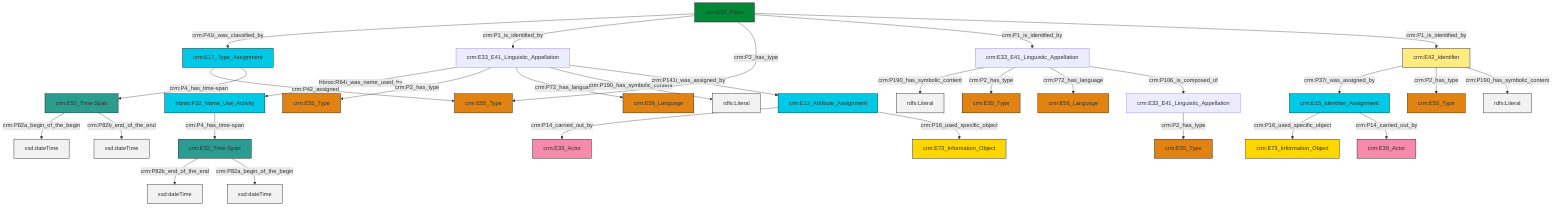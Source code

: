 graph TD
classDef Literal fill:#f2f2f2,stroke:#000000;
classDef CRM_Entity fill:#FFFFFF,stroke:#000000;
classDef Temporal_Entity fill:#00C9E6, stroke:#000000;
classDef Type fill:#E18312, stroke:#000000;
classDef Time-Span fill:#2C9C91, stroke:#000000;
classDef Appellation fill:#FFEB7F, stroke:#000000;
classDef Place fill:#008836, stroke:#000000;
classDef Persistent_Item fill:#B266B2, stroke:#000000;
classDef Conceptual_Object fill:#FFD700, stroke:#000000;
classDef Physical_Thing fill:#D2B48C, stroke:#000000;
classDef Actor fill:#f58aad, stroke:#000000;
classDef PC_Classes fill:#4ce600, stroke:#000000;
classDef Multi fill:#cccccc,stroke:#000000;

0["crm:E33_E41_Linguistic_Appellation"]:::Default -->|frbroo:R64i_was_name_used_by| 1["frbroo:F52_Name_Use_Activity"]:::Temporal_Entity
0["crm:E33_E41_Linguistic_Appellation"]:::Default -->|crm:P2_has_type| 2["crm:E55_Type"]:::Type
3["crm:E42_Identifier"]:::Appellation -->|crm:P37i_was_assigned_by| 4["crm:E15_Identifier_Assignment"]:::Temporal_Entity
5["crm:E52_Time-Span"]:::Time-Span -->|crm:P82b_end_of_the_end| 6[xsd:dateTime]:::Literal
8["crm:E17_Type_Assignment"]:::Temporal_Entity -->|crm:P42_assigned| 9["crm:E55_Type"]:::Type
10["crm:E53_Place"]:::Place -->|crm:P41i_was_classified_by| 8["crm:E17_Type_Assignment"]:::Temporal_Entity
11["crm:E33_E41_Linguistic_Appellation"]:::Default -->|crm:P190_has_symbolic_content| 12[rdfs:Literal]:::Literal
0["crm:E33_E41_Linguistic_Appellation"]:::Default -->|crm:P72_has_language| 13["crm:E56_Language"]:::Type
11["crm:E33_E41_Linguistic_Appellation"]:::Default -->|crm:P2_has_type| 14["crm:E55_Type"]:::Type
0["crm:E33_E41_Linguistic_Appellation"]:::Default -->|crm:P190_has_symbolic_content| 15[rdfs:Literal]:::Literal
17["crm:E33_E41_Linguistic_Appellation"]:::Default -->|crm:P2_has_type| 18["crm:E55_Type"]:::Type
0["crm:E33_E41_Linguistic_Appellation"]:::Default -->|crm:P141i_was_assigned_by| 25["crm:E13_Attribute_Assignment"]:::Temporal_Entity
3["crm:E42_Identifier"]:::Appellation -->|crm:P2_has_type| 26["crm:E55_Type"]:::Type
27["crm:E52_Time-Span"]:::Time-Span -->|crm:P82a_begin_of_the_begin| 28[xsd:dateTime]:::Literal
25["crm:E13_Attribute_Assignment"]:::Temporal_Entity -->|crm:P14_carried_out_by| 30["crm:E39_Actor"]:::Actor
25["crm:E13_Attribute_Assignment"]:::Temporal_Entity -->|crm:P16_used_specific_object| 33["crm:E73_Information_Object"]:::Conceptual_Object
4["crm:E15_Identifier_Assignment"]:::Temporal_Entity -->|crm:P16_used_specific_object| 23["crm:E73_Information_Object"]:::Conceptual_Object
5["crm:E52_Time-Span"]:::Time-Span -->|crm:P82a_begin_of_the_begin| 37[xsd:dateTime]:::Literal
10["crm:E53_Place"]:::Place -->|crm:P1_is_identified_by| 0["crm:E33_E41_Linguistic_Appellation"]:::Default
8["crm:E17_Type_Assignment"]:::Temporal_Entity -->|crm:P4_has_time-span| 27["crm:E52_Time-Span"]:::Time-Span
10["crm:E53_Place"]:::Place -->|crm:P2_has_type| 9["crm:E55_Type"]:::Type
11["crm:E33_E41_Linguistic_Appellation"]:::Default -->|crm:P72_has_language| 21["crm:E56_Language"]:::Type
1["frbroo:F52_Name_Use_Activity"]:::Temporal_Entity -->|crm:P4_has_time-span| 5["crm:E52_Time-Span"]:::Time-Span
3["crm:E42_Identifier"]:::Appellation -->|crm:P190_has_symbolic_content| 41[rdfs:Literal]:::Literal
4["crm:E15_Identifier_Assignment"]:::Temporal_Entity -->|crm:P14_carried_out_by| 38["crm:E39_Actor"]:::Actor
10["crm:E53_Place"]:::Place -->|crm:P1_is_identified_by| 11["crm:E33_E41_Linguistic_Appellation"]:::Default
11["crm:E33_E41_Linguistic_Appellation"]:::Default -->|crm:P106_is_composed_of| 17["crm:E33_E41_Linguistic_Appellation"]:::Default
10["crm:E53_Place"]:::Place -->|crm:P1_is_identified_by| 3["crm:E42_Identifier"]:::Appellation
27["crm:E52_Time-Span"]:::Time-Span -->|crm:P82b_end_of_the_end| 51[xsd:dateTime]:::Literal
